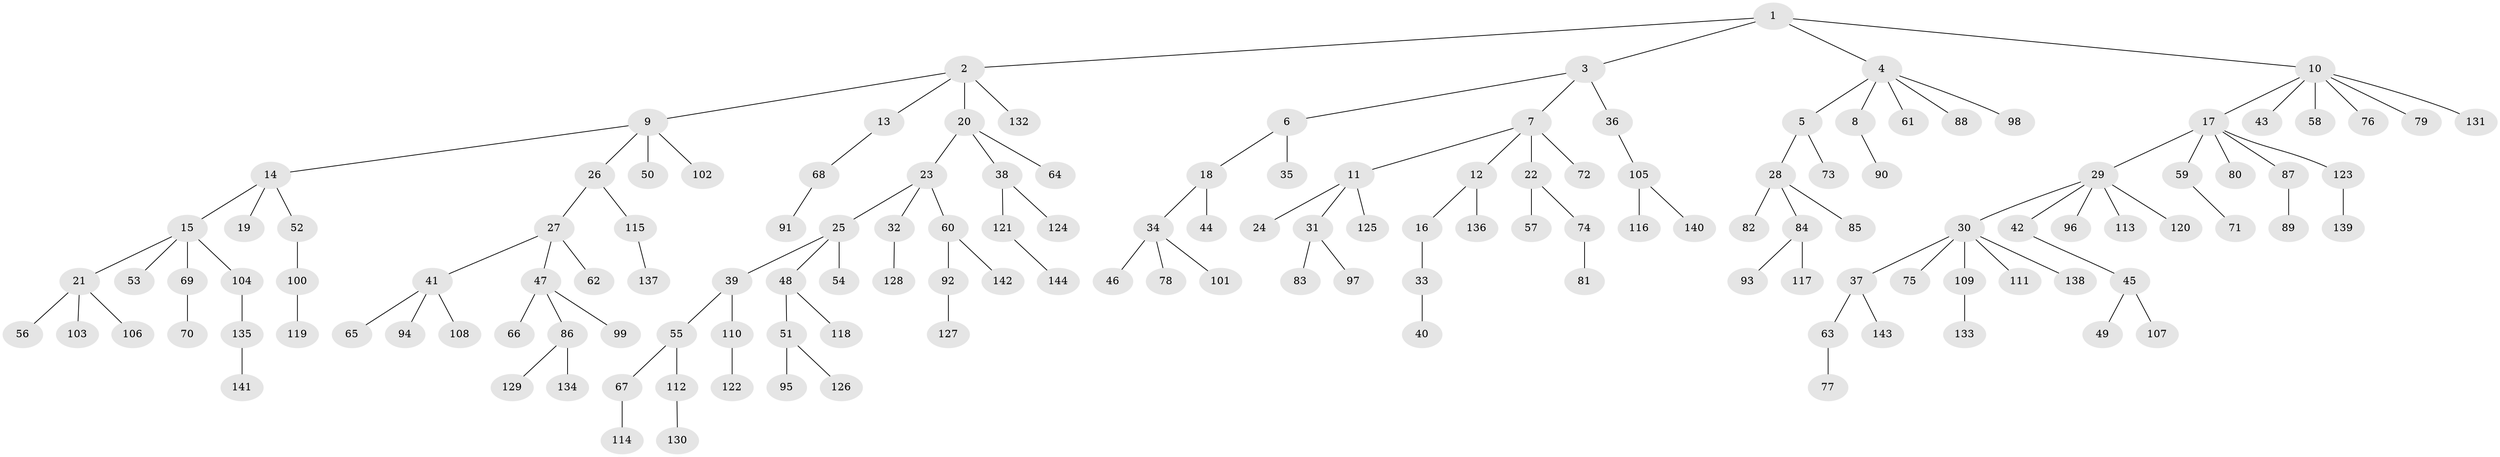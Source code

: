 // Generated by graph-tools (version 1.1) at 2025/02/03/09/25 03:02:28]
// undirected, 144 vertices, 143 edges
graph export_dot {
graph [start="1"]
  node [color=gray90,style=filled];
  1;
  2;
  3;
  4;
  5;
  6;
  7;
  8;
  9;
  10;
  11;
  12;
  13;
  14;
  15;
  16;
  17;
  18;
  19;
  20;
  21;
  22;
  23;
  24;
  25;
  26;
  27;
  28;
  29;
  30;
  31;
  32;
  33;
  34;
  35;
  36;
  37;
  38;
  39;
  40;
  41;
  42;
  43;
  44;
  45;
  46;
  47;
  48;
  49;
  50;
  51;
  52;
  53;
  54;
  55;
  56;
  57;
  58;
  59;
  60;
  61;
  62;
  63;
  64;
  65;
  66;
  67;
  68;
  69;
  70;
  71;
  72;
  73;
  74;
  75;
  76;
  77;
  78;
  79;
  80;
  81;
  82;
  83;
  84;
  85;
  86;
  87;
  88;
  89;
  90;
  91;
  92;
  93;
  94;
  95;
  96;
  97;
  98;
  99;
  100;
  101;
  102;
  103;
  104;
  105;
  106;
  107;
  108;
  109;
  110;
  111;
  112;
  113;
  114;
  115;
  116;
  117;
  118;
  119;
  120;
  121;
  122;
  123;
  124;
  125;
  126;
  127;
  128;
  129;
  130;
  131;
  132;
  133;
  134;
  135;
  136;
  137;
  138;
  139;
  140;
  141;
  142;
  143;
  144;
  1 -- 2;
  1 -- 3;
  1 -- 4;
  1 -- 10;
  2 -- 9;
  2 -- 13;
  2 -- 20;
  2 -- 132;
  3 -- 6;
  3 -- 7;
  3 -- 36;
  4 -- 5;
  4 -- 8;
  4 -- 61;
  4 -- 88;
  4 -- 98;
  5 -- 28;
  5 -- 73;
  6 -- 18;
  6 -- 35;
  7 -- 11;
  7 -- 12;
  7 -- 22;
  7 -- 72;
  8 -- 90;
  9 -- 14;
  9 -- 26;
  9 -- 50;
  9 -- 102;
  10 -- 17;
  10 -- 43;
  10 -- 58;
  10 -- 76;
  10 -- 79;
  10 -- 131;
  11 -- 24;
  11 -- 31;
  11 -- 125;
  12 -- 16;
  12 -- 136;
  13 -- 68;
  14 -- 15;
  14 -- 19;
  14 -- 52;
  15 -- 21;
  15 -- 53;
  15 -- 69;
  15 -- 104;
  16 -- 33;
  17 -- 29;
  17 -- 59;
  17 -- 80;
  17 -- 87;
  17 -- 123;
  18 -- 34;
  18 -- 44;
  20 -- 23;
  20 -- 38;
  20 -- 64;
  21 -- 56;
  21 -- 103;
  21 -- 106;
  22 -- 57;
  22 -- 74;
  23 -- 25;
  23 -- 32;
  23 -- 60;
  25 -- 39;
  25 -- 48;
  25 -- 54;
  26 -- 27;
  26 -- 115;
  27 -- 41;
  27 -- 47;
  27 -- 62;
  28 -- 82;
  28 -- 84;
  28 -- 85;
  29 -- 30;
  29 -- 42;
  29 -- 96;
  29 -- 113;
  29 -- 120;
  30 -- 37;
  30 -- 75;
  30 -- 109;
  30 -- 111;
  30 -- 138;
  31 -- 83;
  31 -- 97;
  32 -- 128;
  33 -- 40;
  34 -- 46;
  34 -- 78;
  34 -- 101;
  36 -- 105;
  37 -- 63;
  37 -- 143;
  38 -- 121;
  38 -- 124;
  39 -- 55;
  39 -- 110;
  41 -- 65;
  41 -- 94;
  41 -- 108;
  42 -- 45;
  45 -- 49;
  45 -- 107;
  47 -- 66;
  47 -- 86;
  47 -- 99;
  48 -- 51;
  48 -- 118;
  51 -- 95;
  51 -- 126;
  52 -- 100;
  55 -- 67;
  55 -- 112;
  59 -- 71;
  60 -- 92;
  60 -- 142;
  63 -- 77;
  67 -- 114;
  68 -- 91;
  69 -- 70;
  74 -- 81;
  84 -- 93;
  84 -- 117;
  86 -- 129;
  86 -- 134;
  87 -- 89;
  92 -- 127;
  100 -- 119;
  104 -- 135;
  105 -- 116;
  105 -- 140;
  109 -- 133;
  110 -- 122;
  112 -- 130;
  115 -- 137;
  121 -- 144;
  123 -- 139;
  135 -- 141;
}
